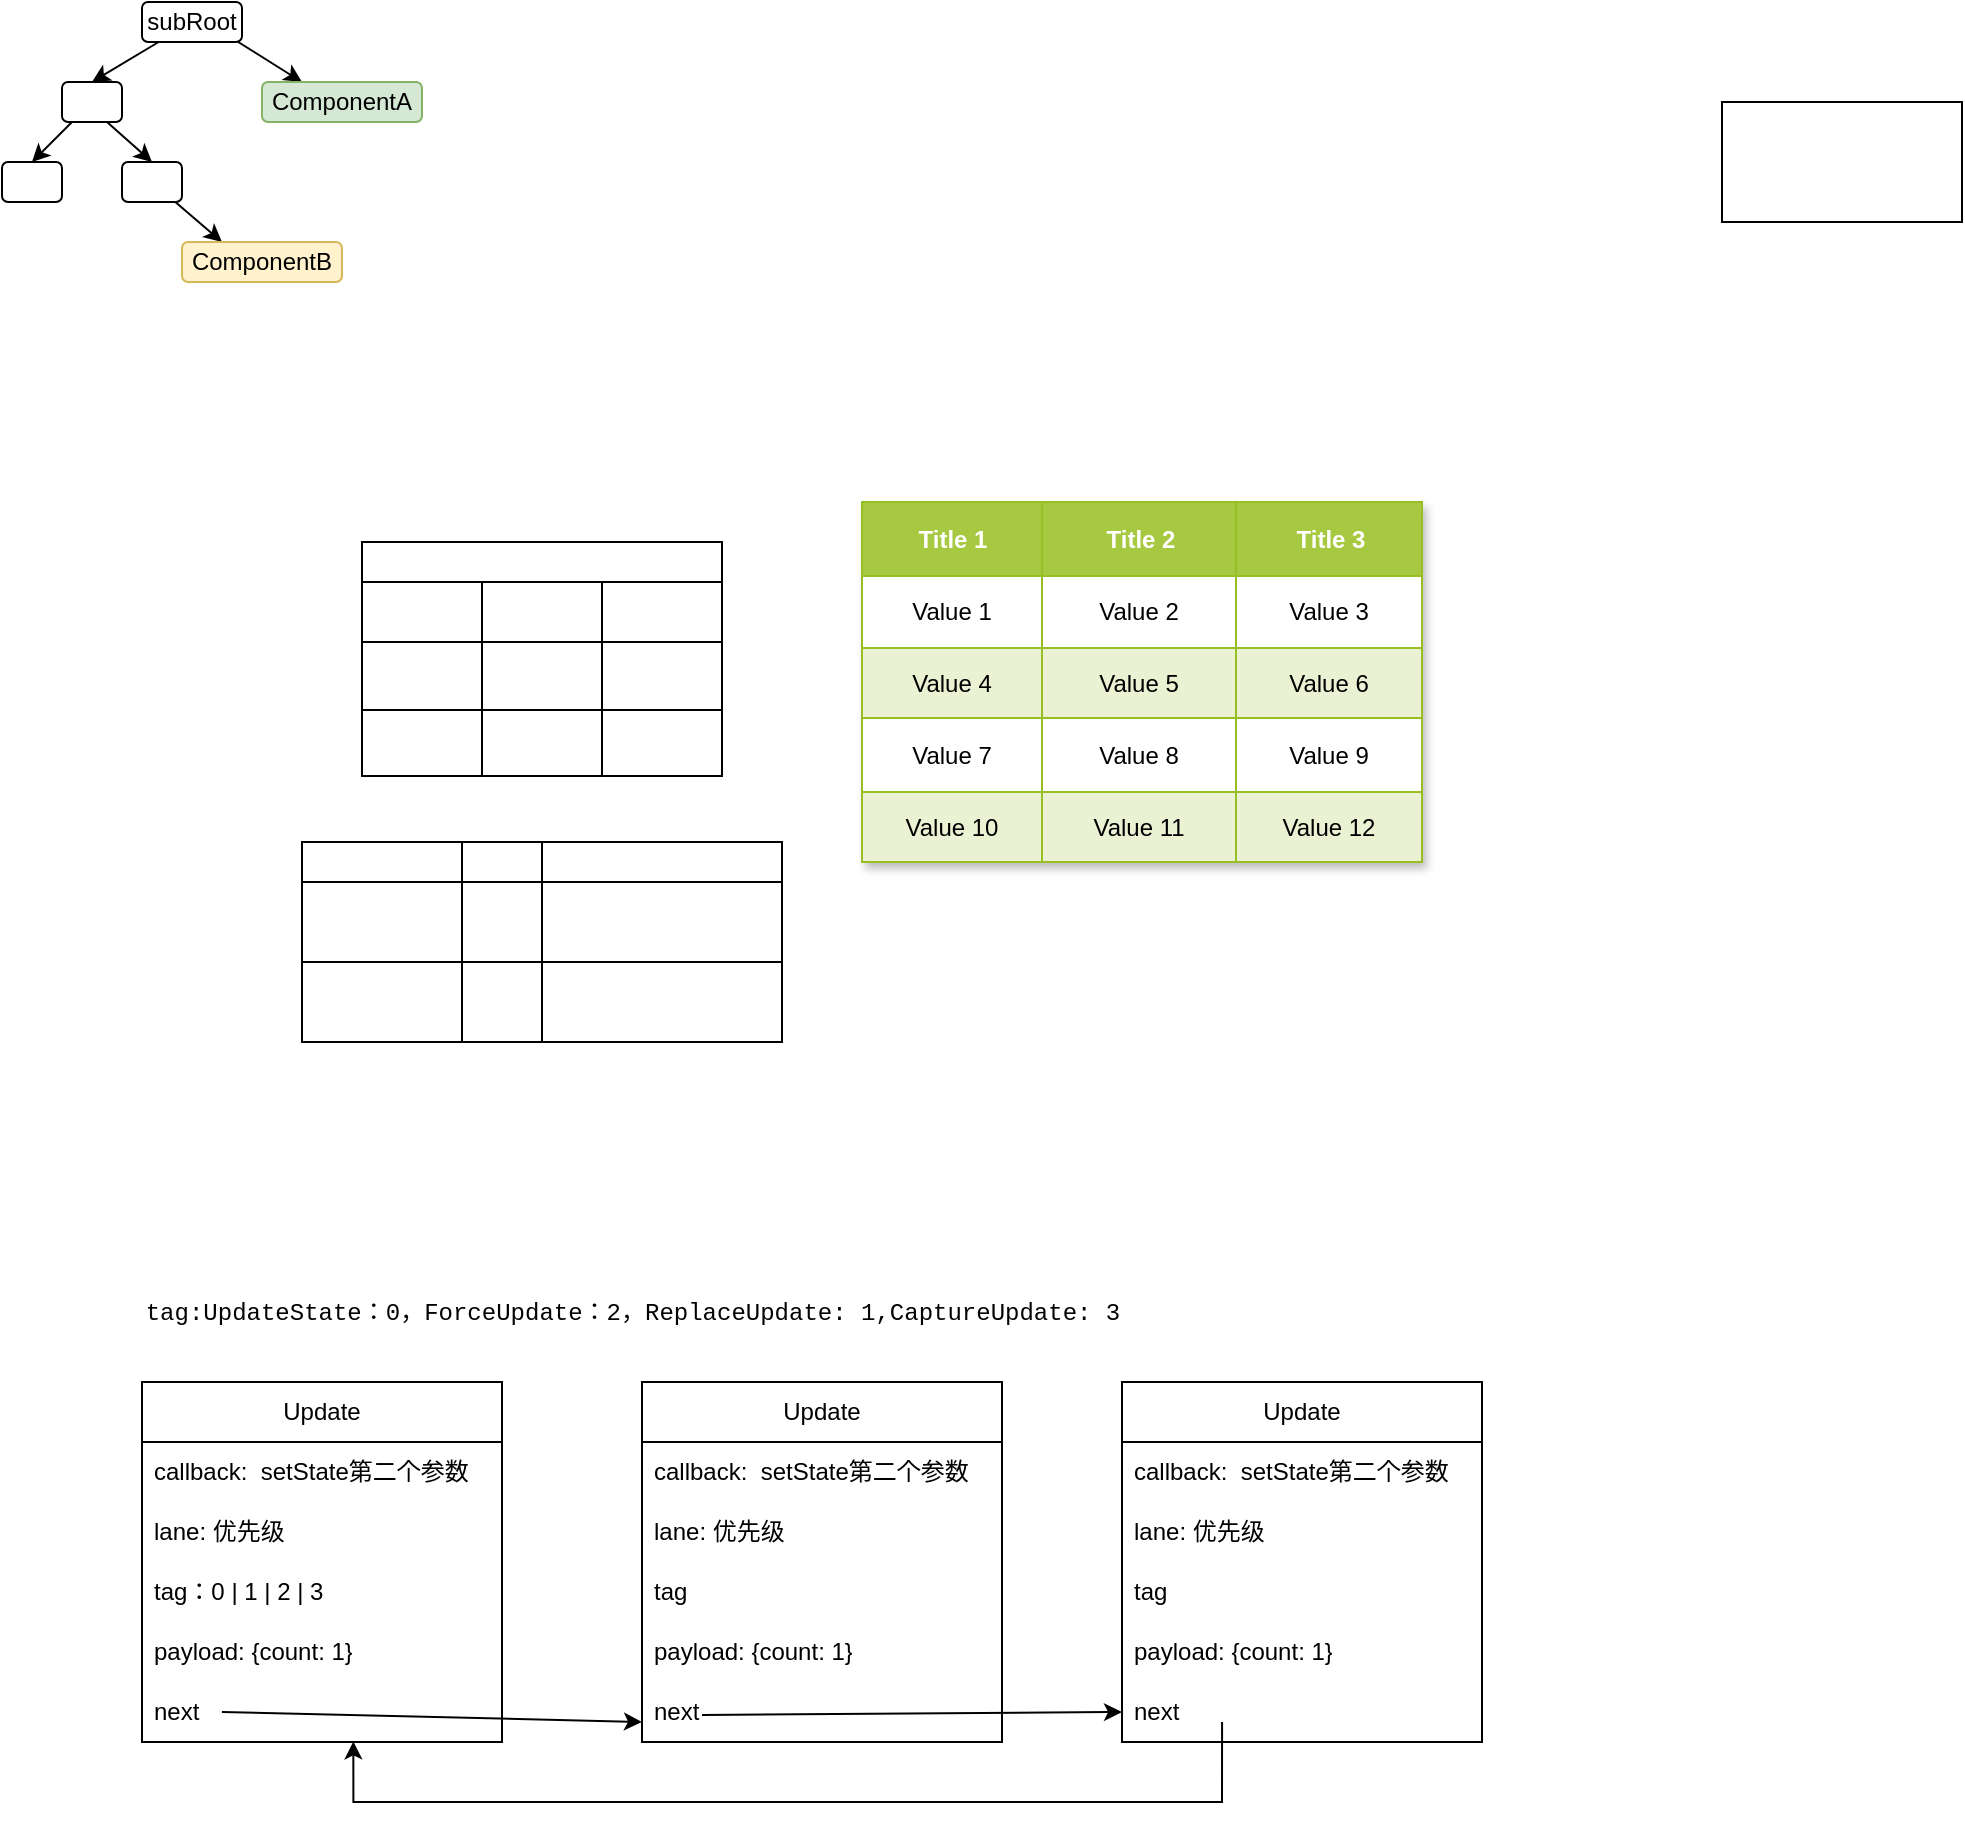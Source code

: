 <mxfile version="21.1.7" type="github">
  <diagram name="第 1 页" id="DPWCuEcmnEKJ8pt8c-eH">
    <mxGraphModel dx="1434" dy="795" grid="1" gridSize="10" guides="1" tooltips="1" connect="1" arrows="1" fold="1" page="1" pageScale="1" pageWidth="827" pageHeight="1169" math="0" shadow="0">
      <root>
        <mxCell id="0" />
        <mxCell id="1" parent="0" />
        <mxCell id="Y8cPCmYYYPs-ym0as5yR-6" style="rounded=0;orthogonalLoop=1;jettySize=auto;html=1;entryX=0.5;entryY=0;entryDx=0;entryDy=0;" parent="1" source="Y8cPCmYYYPs-ym0as5yR-1" target="Y8cPCmYYYPs-ym0as5yR-2" edge="1">
          <mxGeometry relative="1" as="geometry" />
        </mxCell>
        <mxCell id="Y8cPCmYYYPs-ym0as5yR-13" style="edgeStyle=none;rounded=0;orthogonalLoop=1;jettySize=auto;html=1;entryX=0.25;entryY=0;entryDx=0;entryDy=0;exitX=0.922;exitY=0.938;exitDx=0;exitDy=0;exitPerimeter=0;" parent="1" source="Y8cPCmYYYPs-ym0as5yR-1" target="Y8cPCmYYYPs-ym0as5yR-12" edge="1">
          <mxGeometry relative="1" as="geometry" />
        </mxCell>
        <mxCell id="Y8cPCmYYYPs-ym0as5yR-1" value="subRoot" style="rounded=1;whiteSpace=wrap;html=1;" parent="1" vertex="1">
          <mxGeometry x="260" y="290" width="50" height="20" as="geometry" />
        </mxCell>
        <mxCell id="Y8cPCmYYYPs-ym0as5yR-7" style="edgeStyle=none;rounded=0;orthogonalLoop=1;jettySize=auto;html=1;entryX=0.5;entryY=0;entryDx=0;entryDy=0;" parent="1" source="Y8cPCmYYYPs-ym0as5yR-2" target="Y8cPCmYYYPs-ym0as5yR-3" edge="1">
          <mxGeometry relative="1" as="geometry" />
        </mxCell>
        <mxCell id="Y8cPCmYYYPs-ym0as5yR-10" style="edgeStyle=none;rounded=0;orthogonalLoop=1;jettySize=auto;html=1;exitX=0.75;exitY=1;exitDx=0;exitDy=0;entryX=0.5;entryY=0;entryDx=0;entryDy=0;" parent="1" source="Y8cPCmYYYPs-ym0as5yR-2" target="Y8cPCmYYYPs-ym0as5yR-4" edge="1">
          <mxGeometry relative="1" as="geometry" />
        </mxCell>
        <mxCell id="Y8cPCmYYYPs-ym0as5yR-2" value="" style="rounded=1;whiteSpace=wrap;html=1;" parent="1" vertex="1">
          <mxGeometry x="220" y="330" width="30" height="20" as="geometry" />
        </mxCell>
        <mxCell id="Y8cPCmYYYPs-ym0as5yR-3" value="" style="rounded=1;whiteSpace=wrap;html=1;" parent="1" vertex="1">
          <mxGeometry x="190" y="370" width="30" height="20" as="geometry" />
        </mxCell>
        <mxCell id="Y8cPCmYYYPs-ym0as5yR-11" style="edgeStyle=none;rounded=0;orthogonalLoop=1;jettySize=auto;html=1;entryX=0.25;entryY=0;entryDx=0;entryDy=0;" parent="1" source="Y8cPCmYYYPs-ym0as5yR-4" target="Y8cPCmYYYPs-ym0as5yR-5" edge="1">
          <mxGeometry relative="1" as="geometry" />
        </mxCell>
        <mxCell id="Y8cPCmYYYPs-ym0as5yR-4" value="" style="rounded=1;whiteSpace=wrap;html=1;" parent="1" vertex="1">
          <mxGeometry x="250" y="370" width="30" height="20" as="geometry" />
        </mxCell>
        <mxCell id="Y8cPCmYYYPs-ym0as5yR-5" value="ComponentB" style="rounded=1;whiteSpace=wrap;html=1;fillColor=#fff2cc;strokeColor=#d6b656;" parent="1" vertex="1">
          <mxGeometry x="280" y="410" width="80" height="20" as="geometry" />
        </mxCell>
        <mxCell id="Y8cPCmYYYPs-ym0as5yR-12" value="ComponentA" style="rounded=1;whiteSpace=wrap;html=1;fillColor=#d5e8d4;strokeColor=#82b366;" parent="1" vertex="1">
          <mxGeometry x="320" y="330" width="80" height="20" as="geometry" />
        </mxCell>
        <mxCell id="ZV8GHxd2IntCmvQJXcL1-1" value="" style="shape=table;startSize=20;container=1;collapsible=0;childLayout=tableLayout;fontSize=16;" parent="1" vertex="1">
          <mxGeometry x="370" y="560" width="180" height="117" as="geometry" />
        </mxCell>
        <mxCell id="ZV8GHxd2IntCmvQJXcL1-2" value="" style="shape=tableRow;horizontal=0;startSize=0;swimlaneHead=0;swimlaneBody=0;strokeColor=inherit;top=0;left=0;bottom=0;right=0;collapsible=0;dropTarget=0;fillColor=none;points=[[0,0.5],[1,0.5]];portConstraint=eastwest;fontSize=16;" parent="ZV8GHxd2IntCmvQJXcL1-1" vertex="1">
          <mxGeometry y="20" width="180" height="30" as="geometry" />
        </mxCell>
        <mxCell id="ZV8GHxd2IntCmvQJXcL1-3" value="" style="shape=partialRectangle;html=1;whiteSpace=wrap;connectable=0;strokeColor=inherit;overflow=hidden;fillColor=none;top=0;left=0;bottom=0;right=0;pointerEvents=1;fontSize=16;" parent="ZV8GHxd2IntCmvQJXcL1-2" vertex="1">
          <mxGeometry width="60" height="30" as="geometry">
            <mxRectangle width="60" height="30" as="alternateBounds" />
          </mxGeometry>
        </mxCell>
        <mxCell id="ZV8GHxd2IntCmvQJXcL1-4" value="" style="shape=partialRectangle;html=1;whiteSpace=wrap;connectable=0;strokeColor=inherit;overflow=hidden;fillColor=none;top=0;left=0;bottom=0;right=0;pointerEvents=1;fontSize=16;" parent="ZV8GHxd2IntCmvQJXcL1-2" vertex="1">
          <mxGeometry x="60" width="60" height="30" as="geometry">
            <mxRectangle width="60" height="30" as="alternateBounds" />
          </mxGeometry>
        </mxCell>
        <mxCell id="ZV8GHxd2IntCmvQJXcL1-5" value="" style="shape=partialRectangle;html=1;whiteSpace=wrap;connectable=0;strokeColor=inherit;overflow=hidden;fillColor=none;top=0;left=0;bottom=0;right=0;pointerEvents=1;fontSize=16;" parent="ZV8GHxd2IntCmvQJXcL1-2" vertex="1">
          <mxGeometry x="120" width="60" height="30" as="geometry">
            <mxRectangle width="60" height="30" as="alternateBounds" />
          </mxGeometry>
        </mxCell>
        <mxCell id="ZV8GHxd2IntCmvQJXcL1-6" value="" style="shape=tableRow;horizontal=0;startSize=0;swimlaneHead=0;swimlaneBody=0;strokeColor=inherit;top=0;left=0;bottom=0;right=0;collapsible=0;dropTarget=0;fillColor=none;points=[[0,0.5],[1,0.5]];portConstraint=eastwest;fontSize=16;" parent="ZV8GHxd2IntCmvQJXcL1-1" vertex="1">
          <mxGeometry y="50" width="180" height="34" as="geometry" />
        </mxCell>
        <mxCell id="ZV8GHxd2IntCmvQJXcL1-7" value="" style="shape=partialRectangle;html=1;whiteSpace=wrap;connectable=0;strokeColor=inherit;overflow=hidden;fillColor=none;top=0;left=0;bottom=0;right=0;pointerEvents=1;fontSize=16;" parent="ZV8GHxd2IntCmvQJXcL1-6" vertex="1">
          <mxGeometry width="60" height="34" as="geometry">
            <mxRectangle width="60" height="34" as="alternateBounds" />
          </mxGeometry>
        </mxCell>
        <mxCell id="ZV8GHxd2IntCmvQJXcL1-8" value="" style="shape=partialRectangle;html=1;whiteSpace=wrap;connectable=0;strokeColor=inherit;overflow=hidden;fillColor=none;top=0;left=0;bottom=0;right=0;pointerEvents=1;fontSize=16;" parent="ZV8GHxd2IntCmvQJXcL1-6" vertex="1">
          <mxGeometry x="60" width="60" height="34" as="geometry">
            <mxRectangle width="60" height="34" as="alternateBounds" />
          </mxGeometry>
        </mxCell>
        <mxCell id="ZV8GHxd2IntCmvQJXcL1-9" value="" style="shape=partialRectangle;html=1;whiteSpace=wrap;connectable=0;strokeColor=inherit;overflow=hidden;fillColor=none;top=0;left=0;bottom=0;right=0;pointerEvents=1;fontSize=16;" parent="ZV8GHxd2IntCmvQJXcL1-6" vertex="1">
          <mxGeometry x="120" width="60" height="34" as="geometry">
            <mxRectangle width="60" height="34" as="alternateBounds" />
          </mxGeometry>
        </mxCell>
        <mxCell id="ZV8GHxd2IntCmvQJXcL1-10" value="" style="shape=tableRow;horizontal=0;startSize=0;swimlaneHead=0;swimlaneBody=0;strokeColor=inherit;top=0;left=0;bottom=0;right=0;collapsible=0;dropTarget=0;fillColor=none;points=[[0,0.5],[1,0.5]];portConstraint=eastwest;fontSize=16;" parent="ZV8GHxd2IntCmvQJXcL1-1" vertex="1">
          <mxGeometry y="84" width="180" height="33" as="geometry" />
        </mxCell>
        <mxCell id="ZV8GHxd2IntCmvQJXcL1-11" value="" style="shape=partialRectangle;html=1;whiteSpace=wrap;connectable=0;strokeColor=inherit;overflow=hidden;fillColor=none;top=0;left=0;bottom=0;right=0;pointerEvents=1;fontSize=16;" parent="ZV8GHxd2IntCmvQJXcL1-10" vertex="1">
          <mxGeometry width="60" height="33" as="geometry">
            <mxRectangle width="60" height="33" as="alternateBounds" />
          </mxGeometry>
        </mxCell>
        <mxCell id="ZV8GHxd2IntCmvQJXcL1-12" value="" style="shape=partialRectangle;html=1;whiteSpace=wrap;connectable=0;strokeColor=inherit;overflow=hidden;fillColor=none;top=0;left=0;bottom=0;right=0;pointerEvents=1;fontSize=16;" parent="ZV8GHxd2IntCmvQJXcL1-10" vertex="1">
          <mxGeometry x="60" width="60" height="33" as="geometry">
            <mxRectangle width="60" height="33" as="alternateBounds" />
          </mxGeometry>
        </mxCell>
        <mxCell id="ZV8GHxd2IntCmvQJXcL1-13" value="" style="shape=partialRectangle;html=1;whiteSpace=wrap;connectable=0;strokeColor=inherit;overflow=hidden;fillColor=none;top=0;left=0;bottom=0;right=0;pointerEvents=1;fontSize=16;" parent="ZV8GHxd2IntCmvQJXcL1-10" vertex="1">
          <mxGeometry x="120" width="60" height="33" as="geometry">
            <mxRectangle width="60" height="33" as="alternateBounds" />
          </mxGeometry>
        </mxCell>
        <mxCell id="ZV8GHxd2IntCmvQJXcL1-28" value="Assets" style="childLayout=tableLayout;recursiveResize=0;strokeColor=#98bf21;fillColor=#A7C942;shadow=1;" parent="1" vertex="1">
          <mxGeometry x="620" y="540" width="280" height="180" as="geometry" />
        </mxCell>
        <mxCell id="ZV8GHxd2IntCmvQJXcL1-29" style="shape=tableRow;horizontal=0;startSize=0;swimlaneHead=0;swimlaneBody=0;top=0;left=0;bottom=0;right=0;dropTarget=0;collapsible=0;recursiveResize=0;expand=0;fontStyle=0;strokeColor=inherit;fillColor=#ffffff;" parent="ZV8GHxd2IntCmvQJXcL1-28" vertex="1">
          <mxGeometry width="280" height="37" as="geometry" />
        </mxCell>
        <mxCell id="ZV8GHxd2IntCmvQJXcL1-30" value="Title 1" style="connectable=0;recursiveResize=0;strokeColor=inherit;fillColor=#A7C942;align=center;fontStyle=1;fontColor=#FFFFFF;html=1;" parent="ZV8GHxd2IntCmvQJXcL1-29" vertex="1">
          <mxGeometry width="90" height="37" as="geometry">
            <mxRectangle width="90" height="37" as="alternateBounds" />
          </mxGeometry>
        </mxCell>
        <mxCell id="ZV8GHxd2IntCmvQJXcL1-31" value="Title 2" style="connectable=0;recursiveResize=0;strokeColor=inherit;fillColor=#A7C942;align=center;fontStyle=1;fontColor=#FFFFFF;html=1;" parent="ZV8GHxd2IntCmvQJXcL1-29" vertex="1">
          <mxGeometry x="90" width="97" height="37" as="geometry">
            <mxRectangle width="97" height="37" as="alternateBounds" />
          </mxGeometry>
        </mxCell>
        <mxCell id="ZV8GHxd2IntCmvQJXcL1-32" value="Title 3" style="connectable=0;recursiveResize=0;strokeColor=inherit;fillColor=#A7C942;align=center;fontStyle=1;fontColor=#FFFFFF;html=1;" parent="ZV8GHxd2IntCmvQJXcL1-29" vertex="1">
          <mxGeometry x="187" width="93" height="37" as="geometry">
            <mxRectangle width="93" height="37" as="alternateBounds" />
          </mxGeometry>
        </mxCell>
        <mxCell id="ZV8GHxd2IntCmvQJXcL1-33" value="" style="shape=tableRow;horizontal=0;startSize=0;swimlaneHead=0;swimlaneBody=0;top=0;left=0;bottom=0;right=0;dropTarget=0;collapsible=0;recursiveResize=0;expand=0;fontStyle=0;strokeColor=inherit;fillColor=#ffffff;" parent="ZV8GHxd2IntCmvQJXcL1-28" vertex="1">
          <mxGeometry y="37" width="280" height="36" as="geometry" />
        </mxCell>
        <mxCell id="ZV8GHxd2IntCmvQJXcL1-34" value="Value 1" style="connectable=0;recursiveResize=0;strokeColor=inherit;fillColor=inherit;align=center;whiteSpace=wrap;html=1;" parent="ZV8GHxd2IntCmvQJXcL1-33" vertex="1">
          <mxGeometry width="90" height="36" as="geometry">
            <mxRectangle width="90" height="36" as="alternateBounds" />
          </mxGeometry>
        </mxCell>
        <mxCell id="ZV8GHxd2IntCmvQJXcL1-35" value="Value 2" style="connectable=0;recursiveResize=0;strokeColor=inherit;fillColor=inherit;align=center;whiteSpace=wrap;html=1;" parent="ZV8GHxd2IntCmvQJXcL1-33" vertex="1">
          <mxGeometry x="90" width="97" height="36" as="geometry">
            <mxRectangle width="97" height="36" as="alternateBounds" />
          </mxGeometry>
        </mxCell>
        <mxCell id="ZV8GHxd2IntCmvQJXcL1-36" value="Value 3" style="connectable=0;recursiveResize=0;strokeColor=inherit;fillColor=inherit;align=center;whiteSpace=wrap;html=1;" parent="ZV8GHxd2IntCmvQJXcL1-33" vertex="1">
          <mxGeometry x="187" width="93" height="36" as="geometry">
            <mxRectangle width="93" height="36" as="alternateBounds" />
          </mxGeometry>
        </mxCell>
        <mxCell id="ZV8GHxd2IntCmvQJXcL1-37" value="" style="shape=tableRow;horizontal=0;startSize=0;swimlaneHead=0;swimlaneBody=0;top=0;left=0;bottom=0;right=0;dropTarget=0;collapsible=0;recursiveResize=0;expand=0;fontStyle=1;strokeColor=inherit;fillColor=#EAF2D3;" parent="ZV8GHxd2IntCmvQJXcL1-28" vertex="1">
          <mxGeometry y="73" width="280" height="35" as="geometry" />
        </mxCell>
        <mxCell id="ZV8GHxd2IntCmvQJXcL1-38" value="Value 4" style="connectable=0;recursiveResize=0;strokeColor=inherit;fillColor=inherit;whiteSpace=wrap;html=1;" parent="ZV8GHxd2IntCmvQJXcL1-37" vertex="1">
          <mxGeometry width="90" height="35" as="geometry">
            <mxRectangle width="90" height="35" as="alternateBounds" />
          </mxGeometry>
        </mxCell>
        <mxCell id="ZV8GHxd2IntCmvQJXcL1-39" value="Value 5" style="connectable=0;recursiveResize=0;strokeColor=inherit;fillColor=inherit;whiteSpace=wrap;html=1;" parent="ZV8GHxd2IntCmvQJXcL1-37" vertex="1">
          <mxGeometry x="90" width="97" height="35" as="geometry">
            <mxRectangle width="97" height="35" as="alternateBounds" />
          </mxGeometry>
        </mxCell>
        <mxCell id="ZV8GHxd2IntCmvQJXcL1-40" value="Value 6" style="connectable=0;recursiveResize=0;strokeColor=inherit;fillColor=inherit;whiteSpace=wrap;html=1;" parent="ZV8GHxd2IntCmvQJXcL1-37" vertex="1">
          <mxGeometry x="187" width="93" height="35" as="geometry">
            <mxRectangle width="93" height="35" as="alternateBounds" />
          </mxGeometry>
        </mxCell>
        <mxCell id="ZV8GHxd2IntCmvQJXcL1-41" value="" style="shape=tableRow;horizontal=0;startSize=0;swimlaneHead=0;swimlaneBody=0;top=0;left=0;bottom=0;right=0;dropTarget=0;collapsible=0;recursiveResize=0;expand=0;fontStyle=0;strokeColor=inherit;fillColor=#ffffff;" parent="ZV8GHxd2IntCmvQJXcL1-28" vertex="1">
          <mxGeometry y="108" width="280" height="37" as="geometry" />
        </mxCell>
        <mxCell id="ZV8GHxd2IntCmvQJXcL1-42" value="Value 7" style="connectable=0;recursiveResize=0;strokeColor=inherit;fillColor=inherit;fontStyle=0;align=center;whiteSpace=wrap;html=1;" parent="ZV8GHxd2IntCmvQJXcL1-41" vertex="1">
          <mxGeometry width="90" height="37" as="geometry">
            <mxRectangle width="90" height="37" as="alternateBounds" />
          </mxGeometry>
        </mxCell>
        <mxCell id="ZV8GHxd2IntCmvQJXcL1-43" value="Value 8" style="connectable=0;recursiveResize=0;strokeColor=inherit;fillColor=inherit;fontStyle=0;align=center;whiteSpace=wrap;html=1;" parent="ZV8GHxd2IntCmvQJXcL1-41" vertex="1">
          <mxGeometry x="90" width="97" height="37" as="geometry">
            <mxRectangle width="97" height="37" as="alternateBounds" />
          </mxGeometry>
        </mxCell>
        <mxCell id="ZV8GHxd2IntCmvQJXcL1-44" value="Value 9" style="connectable=0;recursiveResize=0;strokeColor=inherit;fillColor=inherit;fontStyle=0;align=center;whiteSpace=wrap;html=1;" parent="ZV8GHxd2IntCmvQJXcL1-41" vertex="1">
          <mxGeometry x="187" width="93" height="37" as="geometry">
            <mxRectangle width="93" height="37" as="alternateBounds" />
          </mxGeometry>
        </mxCell>
        <mxCell id="ZV8GHxd2IntCmvQJXcL1-45" value="" style="shape=tableRow;horizontal=0;startSize=0;swimlaneHead=0;swimlaneBody=0;top=0;left=0;bottom=0;right=0;dropTarget=0;collapsible=0;recursiveResize=0;expand=0;fontStyle=1;strokeColor=inherit;fillColor=#EAF2D3;" parent="ZV8GHxd2IntCmvQJXcL1-28" vertex="1">
          <mxGeometry y="145" width="280" height="35" as="geometry" />
        </mxCell>
        <mxCell id="ZV8GHxd2IntCmvQJXcL1-46" value="Value 10" style="connectable=0;recursiveResize=0;strokeColor=inherit;fillColor=inherit;whiteSpace=wrap;html=1;" parent="ZV8GHxd2IntCmvQJXcL1-45" vertex="1">
          <mxGeometry width="90" height="35" as="geometry">
            <mxRectangle width="90" height="35" as="alternateBounds" />
          </mxGeometry>
        </mxCell>
        <mxCell id="ZV8GHxd2IntCmvQJXcL1-47" value="Value 11" style="connectable=0;recursiveResize=0;strokeColor=inherit;fillColor=inherit;whiteSpace=wrap;html=1;" parent="ZV8GHxd2IntCmvQJXcL1-45" vertex="1">
          <mxGeometry x="90" width="97" height="35" as="geometry">
            <mxRectangle width="97" height="35" as="alternateBounds" />
          </mxGeometry>
        </mxCell>
        <mxCell id="ZV8GHxd2IntCmvQJXcL1-48" value="Value 12" style="connectable=0;recursiveResize=0;strokeColor=inherit;fillColor=inherit;whiteSpace=wrap;html=1;" parent="ZV8GHxd2IntCmvQJXcL1-45" vertex="1">
          <mxGeometry x="187" width="93" height="35" as="geometry">
            <mxRectangle width="93" height="35" as="alternateBounds" />
          </mxGeometry>
        </mxCell>
        <mxCell id="ZV8GHxd2IntCmvQJXcL1-51" value="" style="shape=table;startSize=0;container=1;collapsible=0;childLayout=tableLayout;fontSize=16;" parent="1" vertex="1">
          <mxGeometry x="340" y="710" width="240" height="100" as="geometry" />
        </mxCell>
        <mxCell id="ZV8GHxd2IntCmvQJXcL1-52" value="" style="shape=tableRow;horizontal=0;startSize=0;swimlaneHead=0;swimlaneBody=0;strokeColor=inherit;top=0;left=0;bottom=0;right=0;collapsible=0;dropTarget=0;fillColor=none;points=[[0,0.5],[1,0.5]];portConstraint=eastwest;fontSize=16;" parent="ZV8GHxd2IntCmvQJXcL1-51" vertex="1">
          <mxGeometry width="240" height="20" as="geometry" />
        </mxCell>
        <mxCell id="ZV8GHxd2IntCmvQJXcL1-53" value="" style="shape=partialRectangle;html=1;whiteSpace=wrap;connectable=0;strokeColor=inherit;overflow=hidden;fillColor=none;top=0;left=0;bottom=0;right=0;pointerEvents=1;fontSize=16;" parent="ZV8GHxd2IntCmvQJXcL1-52" vertex="1">
          <mxGeometry width="80" height="20" as="geometry">
            <mxRectangle width="80" height="20" as="alternateBounds" />
          </mxGeometry>
        </mxCell>
        <mxCell id="ZV8GHxd2IntCmvQJXcL1-54" value="" style="shape=partialRectangle;html=1;whiteSpace=wrap;connectable=0;strokeColor=inherit;overflow=hidden;fillColor=none;top=0;left=0;bottom=0;right=0;pointerEvents=1;fontSize=16;" parent="ZV8GHxd2IntCmvQJXcL1-52" vertex="1">
          <mxGeometry x="80" width="40" height="20" as="geometry">
            <mxRectangle width="40" height="20" as="alternateBounds" />
          </mxGeometry>
        </mxCell>
        <mxCell id="ZV8GHxd2IntCmvQJXcL1-55" value="" style="shape=partialRectangle;html=1;whiteSpace=wrap;connectable=0;strokeColor=inherit;overflow=hidden;fillColor=none;top=0;left=0;bottom=0;right=0;pointerEvents=1;fontSize=16;" parent="ZV8GHxd2IntCmvQJXcL1-52" vertex="1">
          <mxGeometry x="120" width="120" height="20" as="geometry">
            <mxRectangle width="120" height="20" as="alternateBounds" />
          </mxGeometry>
        </mxCell>
        <mxCell id="ZV8GHxd2IntCmvQJXcL1-56" value="" style="shape=tableRow;horizontal=0;startSize=0;swimlaneHead=0;swimlaneBody=0;strokeColor=inherit;top=0;left=0;bottom=0;right=0;collapsible=0;dropTarget=0;fillColor=none;points=[[0,0.5],[1,0.5]];portConstraint=eastwest;fontSize=16;" parent="ZV8GHxd2IntCmvQJXcL1-51" vertex="1">
          <mxGeometry y="20" width="240" height="40" as="geometry" />
        </mxCell>
        <mxCell id="ZV8GHxd2IntCmvQJXcL1-57" value="" style="shape=partialRectangle;html=1;whiteSpace=wrap;connectable=0;strokeColor=inherit;overflow=hidden;fillColor=none;top=0;left=0;bottom=0;right=0;pointerEvents=1;fontSize=16;" parent="ZV8GHxd2IntCmvQJXcL1-56" vertex="1">
          <mxGeometry width="80" height="40" as="geometry">
            <mxRectangle width="80" height="40" as="alternateBounds" />
          </mxGeometry>
        </mxCell>
        <mxCell id="ZV8GHxd2IntCmvQJXcL1-58" value="" style="shape=partialRectangle;html=1;whiteSpace=wrap;connectable=0;strokeColor=inherit;overflow=hidden;fillColor=none;top=0;left=0;bottom=0;right=0;pointerEvents=1;fontSize=16;" parent="ZV8GHxd2IntCmvQJXcL1-56" vertex="1">
          <mxGeometry x="80" width="40" height="40" as="geometry">
            <mxRectangle width="40" height="40" as="alternateBounds" />
          </mxGeometry>
        </mxCell>
        <mxCell id="ZV8GHxd2IntCmvQJXcL1-59" value="" style="shape=partialRectangle;html=1;whiteSpace=wrap;connectable=0;strokeColor=inherit;overflow=hidden;fillColor=none;top=0;left=0;bottom=0;right=0;pointerEvents=1;fontSize=16;" parent="ZV8GHxd2IntCmvQJXcL1-56" vertex="1">
          <mxGeometry x="120" width="120" height="40" as="geometry">
            <mxRectangle width="120" height="40" as="alternateBounds" />
          </mxGeometry>
        </mxCell>
        <mxCell id="ZV8GHxd2IntCmvQJXcL1-60" value="" style="shape=tableRow;horizontal=0;startSize=0;swimlaneHead=0;swimlaneBody=0;strokeColor=inherit;top=0;left=0;bottom=0;right=0;collapsible=0;dropTarget=0;fillColor=none;points=[[0,0.5],[1,0.5]];portConstraint=eastwest;fontSize=16;" parent="ZV8GHxd2IntCmvQJXcL1-51" vertex="1">
          <mxGeometry y="60" width="240" height="40" as="geometry" />
        </mxCell>
        <mxCell id="ZV8GHxd2IntCmvQJXcL1-61" value="" style="shape=partialRectangle;html=1;whiteSpace=wrap;connectable=0;strokeColor=inherit;overflow=hidden;fillColor=none;top=0;left=0;bottom=0;right=0;pointerEvents=1;fontSize=16;" parent="ZV8GHxd2IntCmvQJXcL1-60" vertex="1">
          <mxGeometry width="80" height="40" as="geometry">
            <mxRectangle width="80" height="40" as="alternateBounds" />
          </mxGeometry>
        </mxCell>
        <mxCell id="ZV8GHxd2IntCmvQJXcL1-62" value="" style="shape=partialRectangle;html=1;whiteSpace=wrap;connectable=0;strokeColor=inherit;overflow=hidden;fillColor=none;top=0;left=0;bottom=0;right=0;pointerEvents=1;fontSize=16;" parent="ZV8GHxd2IntCmvQJXcL1-60" vertex="1">
          <mxGeometry x="80" width="40" height="40" as="geometry">
            <mxRectangle width="40" height="40" as="alternateBounds" />
          </mxGeometry>
        </mxCell>
        <mxCell id="ZV8GHxd2IntCmvQJXcL1-63" value="" style="shape=partialRectangle;html=1;whiteSpace=wrap;connectable=0;strokeColor=inherit;overflow=hidden;fillColor=none;top=0;left=0;bottom=0;right=0;pointerEvents=1;fontSize=16;" parent="ZV8GHxd2IntCmvQJXcL1-60" vertex="1">
          <mxGeometry x="120" width="120" height="40" as="geometry">
            <mxRectangle width="120" height="40" as="alternateBounds" />
          </mxGeometry>
        </mxCell>
        <mxCell id="SeTISl_wOBkrLR9eVQTR-1" value="Update" style="swimlane;fontStyle=0;childLayout=stackLayout;horizontal=1;startSize=30;horizontalStack=0;resizeParent=1;resizeParentMax=0;resizeLast=0;collapsible=1;marginBottom=0;whiteSpace=wrap;html=1;" parent="1" vertex="1">
          <mxGeometry x="260" y="980" width="180" height="180" as="geometry">
            <mxRectangle x="260" y="980" width="80" height="30" as="alternateBounds" />
          </mxGeometry>
        </mxCell>
        <mxCell id="SeTISl_wOBkrLR9eVQTR-2" value="callback:&amp;nbsp; setState第二个参数" style="text;strokeColor=none;fillColor=none;align=left;verticalAlign=middle;spacingLeft=4;spacingRight=4;overflow=hidden;points=[[0,0.5],[1,0.5]];portConstraint=eastwest;rotatable=0;whiteSpace=wrap;html=1;" parent="SeTISl_wOBkrLR9eVQTR-1" vertex="1">
          <mxGeometry y="30" width="180" height="30" as="geometry" />
        </mxCell>
        <mxCell id="SeTISl_wOBkrLR9eVQTR-3" value="lane: 优先级" style="text;strokeColor=none;fillColor=none;align=left;verticalAlign=middle;spacingLeft=4;spacingRight=4;overflow=hidden;points=[[0,0.5],[1,0.5]];portConstraint=eastwest;rotatable=0;whiteSpace=wrap;html=1;" parent="SeTISl_wOBkrLR9eVQTR-1" vertex="1">
          <mxGeometry y="60" width="180" height="30" as="geometry" />
        </mxCell>
        <mxCell id="SeTISl_wOBkrLR9eVQTR-5" value="tag：0 | 1 | 2 | 3" style="text;strokeColor=none;fillColor=none;align=left;verticalAlign=middle;spacingLeft=4;spacingRight=4;overflow=hidden;points=[[0,0.5],[1,0.5]];portConstraint=eastwest;rotatable=0;whiteSpace=wrap;html=1;" parent="SeTISl_wOBkrLR9eVQTR-1" vertex="1">
          <mxGeometry y="90" width="180" height="30" as="geometry" />
        </mxCell>
        <mxCell id="SeTISl_wOBkrLR9eVQTR-4" value="payload: {count: 1}&lt;br&gt;" style="text;strokeColor=none;fillColor=none;align=left;verticalAlign=middle;spacingLeft=4;spacingRight=4;overflow=hidden;points=[[0,0.5],[1,0.5]];portConstraint=eastwest;rotatable=0;whiteSpace=wrap;html=1;" parent="SeTISl_wOBkrLR9eVQTR-1" vertex="1">
          <mxGeometry y="120" width="180" height="30" as="geometry" />
        </mxCell>
        <mxCell id="SeTISl_wOBkrLR9eVQTR-6" value="next" style="text;strokeColor=none;fillColor=none;align=left;verticalAlign=middle;spacingLeft=4;spacingRight=4;overflow=hidden;points=[[0,0.5],[1,0.5]];portConstraint=eastwest;rotatable=0;whiteSpace=wrap;html=1;" parent="SeTISl_wOBkrLR9eVQTR-1" vertex="1">
          <mxGeometry y="150" width="180" height="30" as="geometry" />
        </mxCell>
        <mxCell id="SeTISl_wOBkrLR9eVQTR-7" value="Update" style="swimlane;fontStyle=0;childLayout=stackLayout;horizontal=1;startSize=30;horizontalStack=0;resizeParent=1;resizeParentMax=0;resizeLast=0;collapsible=1;marginBottom=0;whiteSpace=wrap;html=1;" parent="1" vertex="1">
          <mxGeometry x="510" y="980" width="180" height="180" as="geometry">
            <mxRectangle x="260" y="980" width="80" height="30" as="alternateBounds" />
          </mxGeometry>
        </mxCell>
        <mxCell id="SeTISl_wOBkrLR9eVQTR-8" value="callback:&amp;nbsp; setState第二个参数" style="text;strokeColor=none;fillColor=none;align=left;verticalAlign=middle;spacingLeft=4;spacingRight=4;overflow=hidden;points=[[0,0.5],[1,0.5]];portConstraint=eastwest;rotatable=0;whiteSpace=wrap;html=1;" parent="SeTISl_wOBkrLR9eVQTR-7" vertex="1">
          <mxGeometry y="30" width="180" height="30" as="geometry" />
        </mxCell>
        <mxCell id="SeTISl_wOBkrLR9eVQTR-9" value="lane: 优先级" style="text;strokeColor=none;fillColor=none;align=left;verticalAlign=middle;spacingLeft=4;spacingRight=4;overflow=hidden;points=[[0,0.5],[1,0.5]];portConstraint=eastwest;rotatable=0;whiteSpace=wrap;html=1;" parent="SeTISl_wOBkrLR9eVQTR-7" vertex="1">
          <mxGeometry y="60" width="180" height="30" as="geometry" />
        </mxCell>
        <mxCell id="SeTISl_wOBkrLR9eVQTR-10" value="tag" style="text;strokeColor=none;fillColor=none;align=left;verticalAlign=middle;spacingLeft=4;spacingRight=4;overflow=hidden;points=[[0,0.5],[1,0.5]];portConstraint=eastwest;rotatable=0;whiteSpace=wrap;html=1;" parent="SeTISl_wOBkrLR9eVQTR-7" vertex="1">
          <mxGeometry y="90" width="180" height="30" as="geometry" />
        </mxCell>
        <mxCell id="SeTISl_wOBkrLR9eVQTR-11" value="payload: {count: 1}&lt;br&gt;" style="text;strokeColor=none;fillColor=none;align=left;verticalAlign=middle;spacingLeft=4;spacingRight=4;overflow=hidden;points=[[0,0.5],[1,0.5]];portConstraint=eastwest;rotatable=0;whiteSpace=wrap;html=1;" parent="SeTISl_wOBkrLR9eVQTR-7" vertex="1">
          <mxGeometry y="120" width="180" height="30" as="geometry" />
        </mxCell>
        <mxCell id="SeTISl_wOBkrLR9eVQTR-20" value="" style="endArrow=classic;html=1;rounded=0;entryX=0;entryY=0.5;entryDx=0;entryDy=0;exitX=0.222;exitY=0.5;exitDx=0;exitDy=0;exitPerimeter=0;" parent="SeTISl_wOBkrLR9eVQTR-7" target="SeTISl_wOBkrLR9eVQTR-18" edge="1">
          <mxGeometry width="50" height="50" relative="1" as="geometry">
            <mxPoint x="30" y="166.5" as="sourcePoint" />
            <mxPoint x="237" y="163.5" as="targetPoint" />
          </mxGeometry>
        </mxCell>
        <mxCell id="SeTISl_wOBkrLR9eVQTR-12" value="next" style="text;strokeColor=none;fillColor=none;align=left;verticalAlign=middle;spacingLeft=4;spacingRight=4;overflow=hidden;points=[[0,0.5],[1,0.5]];portConstraint=eastwest;rotatable=0;whiteSpace=wrap;html=1;" parent="SeTISl_wOBkrLR9eVQTR-7" vertex="1">
          <mxGeometry y="150" width="180" height="30" as="geometry" />
        </mxCell>
        <mxCell id="SeTISl_wOBkrLR9eVQTR-13" value="Update" style="swimlane;fontStyle=0;childLayout=stackLayout;horizontal=1;startSize=30;horizontalStack=0;resizeParent=1;resizeParentMax=0;resizeLast=0;collapsible=1;marginBottom=0;whiteSpace=wrap;html=1;" parent="1" vertex="1">
          <mxGeometry x="750" y="980" width="180" height="180" as="geometry">
            <mxRectangle x="260" y="980" width="80" height="30" as="alternateBounds" />
          </mxGeometry>
        </mxCell>
        <mxCell id="SeTISl_wOBkrLR9eVQTR-14" value="callback:&amp;nbsp; setState第二个参数" style="text;strokeColor=none;fillColor=none;align=left;verticalAlign=middle;spacingLeft=4;spacingRight=4;overflow=hidden;points=[[0,0.5],[1,0.5]];portConstraint=eastwest;rotatable=0;whiteSpace=wrap;html=1;" parent="SeTISl_wOBkrLR9eVQTR-13" vertex="1">
          <mxGeometry y="30" width="180" height="30" as="geometry" />
        </mxCell>
        <mxCell id="SeTISl_wOBkrLR9eVQTR-15" value="lane: 优先级" style="text;strokeColor=none;fillColor=none;align=left;verticalAlign=middle;spacingLeft=4;spacingRight=4;overflow=hidden;points=[[0,0.5],[1,0.5]];portConstraint=eastwest;rotatable=0;whiteSpace=wrap;html=1;" parent="SeTISl_wOBkrLR9eVQTR-13" vertex="1">
          <mxGeometry y="60" width="180" height="30" as="geometry" />
        </mxCell>
        <mxCell id="SeTISl_wOBkrLR9eVQTR-16" value="tag" style="text;strokeColor=none;fillColor=none;align=left;verticalAlign=middle;spacingLeft=4;spacingRight=4;overflow=hidden;points=[[0,0.5],[1,0.5]];portConstraint=eastwest;rotatable=0;whiteSpace=wrap;html=1;" parent="SeTISl_wOBkrLR9eVQTR-13" vertex="1">
          <mxGeometry y="90" width="180" height="30" as="geometry" />
        </mxCell>
        <mxCell id="SeTISl_wOBkrLR9eVQTR-17" value="payload: {count: 1}&lt;br&gt;" style="text;strokeColor=none;fillColor=none;align=left;verticalAlign=middle;spacingLeft=4;spacingRight=4;overflow=hidden;points=[[0,0.5],[1,0.5]];portConstraint=eastwest;rotatable=0;whiteSpace=wrap;html=1;" parent="SeTISl_wOBkrLR9eVQTR-13" vertex="1">
          <mxGeometry y="120" width="180" height="30" as="geometry" />
        </mxCell>
        <mxCell id="SeTISl_wOBkrLR9eVQTR-18" value="next" style="text;strokeColor=none;fillColor=none;align=left;verticalAlign=middle;spacingLeft=4;spacingRight=4;overflow=hidden;points=[[0,0.5],[1,0.5]];portConstraint=eastwest;rotatable=0;whiteSpace=wrap;html=1;" parent="SeTISl_wOBkrLR9eVQTR-13" vertex="1">
          <mxGeometry y="150" width="180" height="30" as="geometry" />
        </mxCell>
        <mxCell id="SeTISl_wOBkrLR9eVQTR-19" value="" style="endArrow=classic;html=1;rounded=0;entryX=0;entryY=0.667;entryDx=0;entryDy=0;entryPerimeter=0;exitX=0.222;exitY=0.5;exitDx=0;exitDy=0;exitPerimeter=0;" parent="1" source="SeTISl_wOBkrLR9eVQTR-6" target="SeTISl_wOBkrLR9eVQTR-12" edge="1">
          <mxGeometry width="50" height="50" relative="1" as="geometry">
            <mxPoint x="520" y="1130" as="sourcePoint" />
            <mxPoint x="570" y="1080" as="targetPoint" />
          </mxGeometry>
        </mxCell>
        <mxCell id="SeTISl_wOBkrLR9eVQTR-21" value="" style="endArrow=classic;html=1;rounded=0;exitX=0.278;exitY=0.667;exitDx=0;exitDy=0;exitPerimeter=0;edgeStyle=orthogonalEdgeStyle;entryX=0.587;entryY=0.99;entryDx=0;entryDy=0;entryPerimeter=0;" parent="1" source="SeTISl_wOBkrLR9eVQTR-18" target="SeTISl_wOBkrLR9eVQTR-6" edge="1">
          <mxGeometry width="50" height="50" relative="1" as="geometry">
            <mxPoint x="620" y="1190" as="sourcePoint" />
            <mxPoint x="430" y="1321" as="targetPoint" />
            <Array as="points">
              <mxPoint x="800" y="1190" />
              <mxPoint x="366" y="1190" />
            </Array>
          </mxGeometry>
        </mxCell>
        <mxCell id="SeTISl_wOBkrLR9eVQTR-22" value="&lt;div style=&quot;font-family: Menlo, Monaco, &amp;quot;Courier New&amp;quot;, monospace; line-height: 18px;&quot;&gt;&lt;font style=&quot;&quot; color=&quot;#030303&quot;&gt;tag:UpdateState：0，ForceUpdate：2，ReplaceUpdate: 1,CaptureUpdate: 3&lt;/font&gt;&lt;/div&gt;" style="text;html=1;align=center;verticalAlign=middle;resizable=0;points=[];autosize=1;strokeColor=none;fillColor=none;" parent="1" vertex="1">
          <mxGeometry x="250" y="930" width="510" height="30" as="geometry" />
        </mxCell>
        <mxCell id="uP-4CfR8yQ4A3LWBCcVM-1" value="" style="rounded=0;whiteSpace=wrap;html=1;" vertex="1" parent="1">
          <mxGeometry x="1050" y="340" width="120" height="60" as="geometry" />
        </mxCell>
      </root>
    </mxGraphModel>
  </diagram>
</mxfile>
